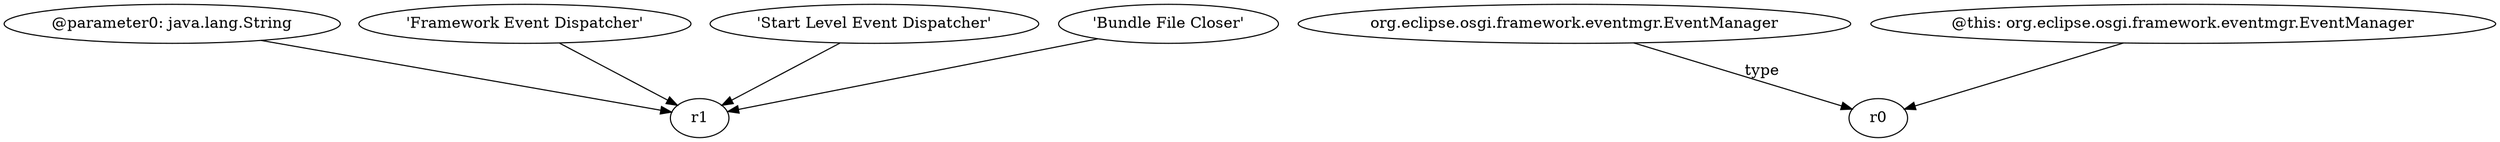 digraph g {
0[label="@parameter0: java.lang.String"]
1[label="r1"]
0->1[label=""]
2[label="org.eclipse.osgi.framework.eventmgr.EventManager"]
3[label="r0"]
2->3[label="type"]
4[label="'Framework Event Dispatcher'"]
4->1[label=""]
5[label="'Start Level Event Dispatcher'"]
5->1[label=""]
6[label="'Bundle File Closer'"]
6->1[label=""]
7[label="@this: org.eclipse.osgi.framework.eventmgr.EventManager"]
7->3[label=""]
}